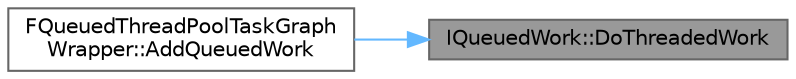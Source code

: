 digraph "IQueuedWork::DoThreadedWork"
{
 // INTERACTIVE_SVG=YES
 // LATEX_PDF_SIZE
  bgcolor="transparent";
  edge [fontname=Helvetica,fontsize=10,labelfontname=Helvetica,labelfontsize=10];
  node [fontname=Helvetica,fontsize=10,shape=box,height=0.2,width=0.4];
  rankdir="RL";
  Node1 [id="Node000001",label="IQueuedWork::DoThreadedWork",height=0.2,width=0.4,color="gray40", fillcolor="grey60", style="filled", fontcolor="black",tooltip="This is where the real thread work is done."];
  Node1 -> Node2 [id="edge1_Node000001_Node000002",dir="back",color="steelblue1",style="solid",tooltip=" "];
  Node2 [id="Node000002",label="FQueuedThreadPoolTaskGraph\lWrapper::AddQueuedWork",height=0.2,width=0.4,color="grey40", fillcolor="white", style="filled",URL="$dc/d90/classFQueuedThreadPoolTaskGraphWrapper.html#af2114a8addf95c9acfa7290de0c38fc6",tooltip="Checks to see if there is a thread available to perform the task."];
}
